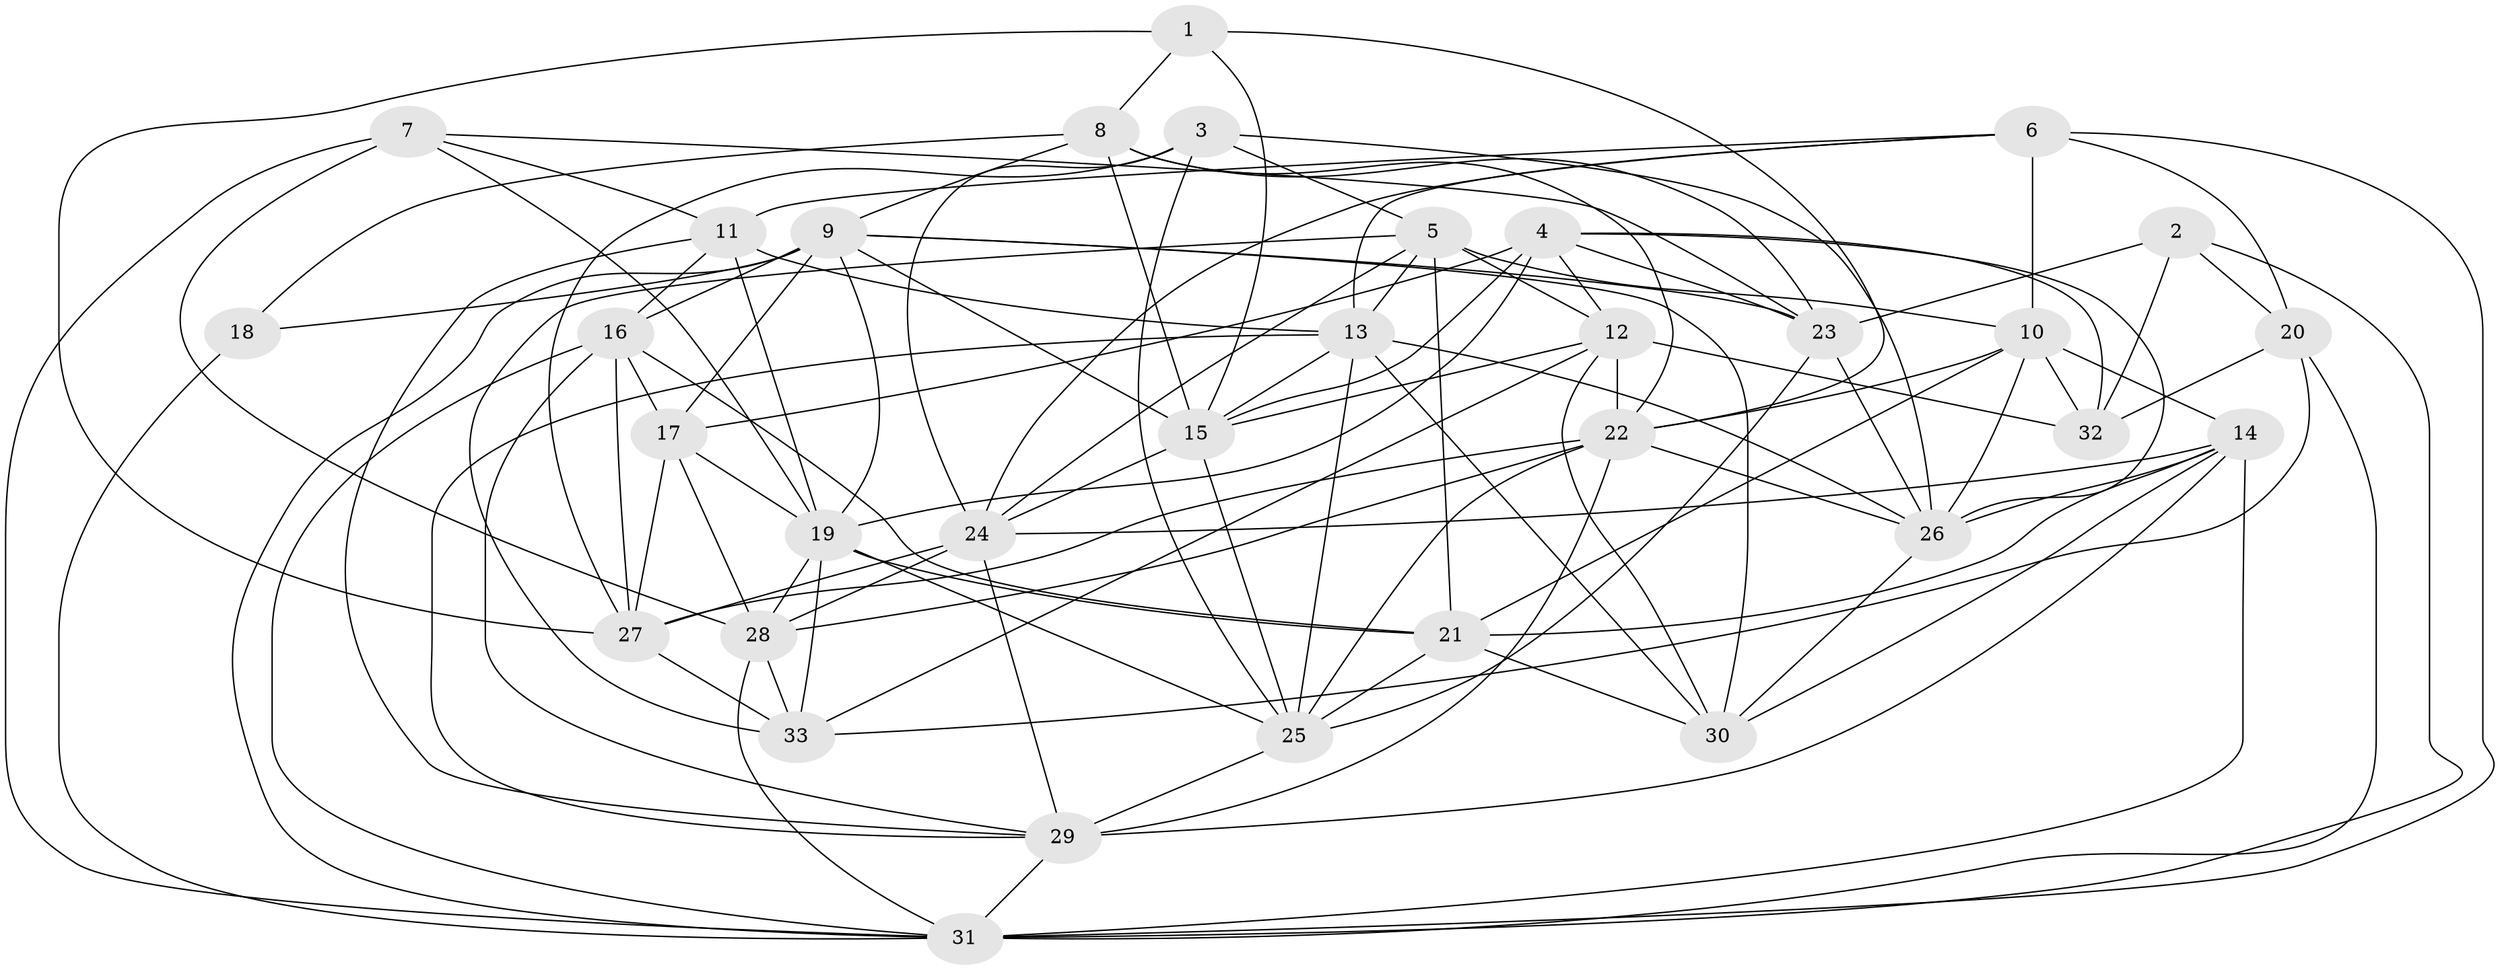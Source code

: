 // original degree distribution, {4: 1.0}
// Generated by graph-tools (version 1.1) at 2025/38/03/04/25 23:38:07]
// undirected, 33 vertices, 111 edges
graph export_dot {
  node [color=gray90,style=filled];
  1;
  2;
  3;
  4;
  5;
  6;
  7;
  8;
  9;
  10;
  11;
  12;
  13;
  14;
  15;
  16;
  17;
  18;
  19;
  20;
  21;
  22;
  23;
  24;
  25;
  26;
  27;
  28;
  29;
  30;
  31;
  32;
  33;
  1 -- 8 [weight=2.0];
  1 -- 15 [weight=2.0];
  1 -- 22 [weight=1.0];
  1 -- 27 [weight=1.0];
  2 -- 20 [weight=1.0];
  2 -- 23 [weight=1.0];
  2 -- 31 [weight=1.0];
  2 -- 32 [weight=1.0];
  3 -- 5 [weight=1.0];
  3 -- 24 [weight=1.0];
  3 -- 25 [weight=1.0];
  3 -- 26 [weight=1.0];
  3 -- 27 [weight=2.0];
  4 -- 12 [weight=1.0];
  4 -- 15 [weight=2.0];
  4 -- 17 [weight=1.0];
  4 -- 19 [weight=1.0];
  4 -- 23 [weight=1.0];
  4 -- 26 [weight=1.0];
  4 -- 32 [weight=1.0];
  5 -- 10 [weight=1.0];
  5 -- 12 [weight=1.0];
  5 -- 13 [weight=1.0];
  5 -- 21 [weight=1.0];
  5 -- 24 [weight=1.0];
  5 -- 33 [weight=2.0];
  6 -- 10 [weight=1.0];
  6 -- 11 [weight=1.0];
  6 -- 13 [weight=2.0];
  6 -- 20 [weight=2.0];
  6 -- 24 [weight=1.0];
  6 -- 31 [weight=1.0];
  7 -- 11 [weight=1.0];
  7 -- 19 [weight=1.0];
  7 -- 23 [weight=1.0];
  7 -- 28 [weight=2.0];
  7 -- 31 [weight=1.0];
  8 -- 9 [weight=1.0];
  8 -- 15 [weight=1.0];
  8 -- 18 [weight=2.0];
  8 -- 22 [weight=2.0];
  8 -- 23 [weight=2.0];
  9 -- 15 [weight=1.0];
  9 -- 16 [weight=1.0];
  9 -- 17 [weight=1.0];
  9 -- 18 [weight=1.0];
  9 -- 19 [weight=1.0];
  9 -- 23 [weight=1.0];
  9 -- 30 [weight=2.0];
  9 -- 31 [weight=1.0];
  10 -- 14 [weight=1.0];
  10 -- 21 [weight=1.0];
  10 -- 22 [weight=1.0];
  10 -- 26 [weight=1.0];
  10 -- 32 [weight=2.0];
  11 -- 13 [weight=1.0];
  11 -- 16 [weight=1.0];
  11 -- 19 [weight=1.0];
  11 -- 29 [weight=1.0];
  12 -- 15 [weight=1.0];
  12 -- 22 [weight=1.0];
  12 -- 30 [weight=1.0];
  12 -- 32 [weight=1.0];
  12 -- 33 [weight=2.0];
  13 -- 15 [weight=1.0];
  13 -- 25 [weight=1.0];
  13 -- 26 [weight=1.0];
  13 -- 29 [weight=1.0];
  13 -- 30 [weight=2.0];
  14 -- 21 [weight=1.0];
  14 -- 24 [weight=1.0];
  14 -- 26 [weight=1.0];
  14 -- 29 [weight=2.0];
  14 -- 30 [weight=1.0];
  14 -- 31 [weight=1.0];
  15 -- 24 [weight=1.0];
  15 -- 25 [weight=1.0];
  16 -- 17 [weight=1.0];
  16 -- 21 [weight=1.0];
  16 -- 27 [weight=1.0];
  16 -- 29 [weight=2.0];
  16 -- 31 [weight=1.0];
  17 -- 19 [weight=1.0];
  17 -- 27 [weight=1.0];
  17 -- 28 [weight=1.0];
  18 -- 31 [weight=1.0];
  19 -- 21 [weight=2.0];
  19 -- 25 [weight=1.0];
  19 -- 28 [weight=1.0];
  19 -- 33 [weight=1.0];
  20 -- 31 [weight=1.0];
  20 -- 32 [weight=1.0];
  20 -- 33 [weight=1.0];
  21 -- 25 [weight=1.0];
  21 -- 30 [weight=1.0];
  22 -- 25 [weight=1.0];
  22 -- 26 [weight=1.0];
  22 -- 27 [weight=1.0];
  22 -- 28 [weight=1.0];
  22 -- 29 [weight=1.0];
  23 -- 25 [weight=1.0];
  23 -- 26 [weight=1.0];
  24 -- 27 [weight=1.0];
  24 -- 28 [weight=1.0];
  24 -- 29 [weight=1.0];
  25 -- 29 [weight=1.0];
  26 -- 30 [weight=1.0];
  27 -- 33 [weight=1.0];
  28 -- 31 [weight=1.0];
  28 -- 33 [weight=3.0];
  29 -- 31 [weight=1.0];
}
